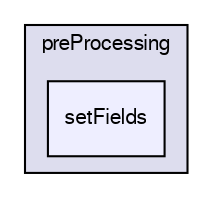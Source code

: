 digraph "applications/utilities/preProcessing/setFields" {
  bgcolor=transparent;
  compound=true
  node [ fontsize="10", fontname="FreeSans"];
  edge [ labelfontsize="10", labelfontname="FreeSans"];
  subgraph clusterdir_2cb9088fcfa5d85f3ea0b5a37d6be287 {
    graph [ bgcolor="#ddddee", pencolor="black", label="preProcessing" fontname="FreeSans", fontsize="10", URL="dir_2cb9088fcfa5d85f3ea0b5a37d6be287.html"]
  dir_d006ba65fcbdd061b7be916f308f49a4 [shape=box, label="setFields", style="filled", fillcolor="#eeeeff", pencolor="black", URL="dir_d006ba65fcbdd061b7be916f308f49a4.html"];
  }
}
